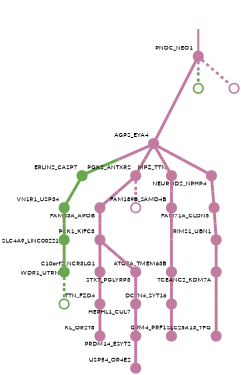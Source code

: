 strict digraph  {
graph[splines=false]; nodesep=0.7; rankdir=TB; ranksep=0.6; forcelabels=true; dpi=600; size=2.5;
0 [color="#c27ba0ff", fillcolor="#c27ba0ff", fixedsize=true, fontname=Lato, fontsize="12pt", height="0.25", label="", penwidth=3, shape=circle, style=filled, xlabel=PNOC_NEO1];
1 [color="#c27ba0ff", fillcolor="#c27ba0ff", fixedsize=true, fontname=Lato, fontsize="12pt", height="0.25", label="", penwidth=3, shape=circle, style=filled, xlabel=AGPS_EYA4];
26 [color="#6aa84fff", fillcolor="#6aa84fff", fixedsize=true, fontname=Lato, fontsize="12pt", height="0.25", label="", penwidth=3, shape=circle, style=solid, xlabel=""];
28 [color="#c27ba0ff", fillcolor="#c27ba0ff", fixedsize=true, fontname=Lato, fontsize="12pt", height="0.25", label="", penwidth=3, shape=circle, style=solid, xlabel=""];
9 [color="#6aa84fff", fillcolor="#6aa84fff", fixedsize=true, fontname=Lato, fontsize="12pt", height="0.25", label="", penwidth=3, shape=circle, style=filled, xlabel=ERLIN2_CASP7];
11 [color="#c27ba0ff", fillcolor="#c27ba0ff", fixedsize=true, fontname=Lato, fontsize="12pt", height="0.25", label="", penwidth=3, shape=circle, style=filled, xlabel=PGK2_ANTXR2];
16 [color="#c27ba0ff", fillcolor="#c27ba0ff", fixedsize=true, fontname=Lato, fontsize="12pt", height="0.25", label="", penwidth=3, shape=circle, style=filled, xlabel=MPZ_TTN];
23 [color="#c27ba0ff", fillcolor="#c27ba0ff", fixedsize=true, fontname=Lato, fontsize="12pt", height="0.25", label="", penwidth=3, shape=circle, style=filled, xlabel=NEUROD2_NPHP4];
3 [color="#c27ba0ff", fillcolor="#c27ba0ff", fixedsize=true, fontname=Lato, fontsize="12pt", height="0.25", label="", penwidth=3, shape=circle, style=filled, xlabel=ATG2A_TMEM63B];
13 [color="#c27ba0ff", fillcolor="#c27ba0ff", fixedsize=true, fontname=Lato, fontsize="12pt", height="0.25", label="", penwidth=3, shape=circle, style=filled, xlabel=DCTN4_SYT16];
5 [color="#c27ba0ff", fillcolor="#c27ba0ff", fixedsize=true, fontname=Lato, fontsize="12pt", height="0.25", label="", penwidth=3, shape=circle, style=filled, xlabel=C10orf2_NCR3LG1];
18 [color="#c27ba0ff", fillcolor="#c27ba0ff", fixedsize=true, fontname=Lato, fontsize="12pt", height="0.25", label="", penwidth=3, shape=circle, style=filled, xlabel=TTN_FZD4];
6 [color="#c27ba0ff", fillcolor="#c27ba0ff", fixedsize=true, fontname=Lato, fontsize="12pt", height="0.25", label="", penwidth=3, shape=circle, style=filled, xlabel=PCK1_KIFC3];
24 [color="#c27ba0ff", fillcolor="#c27ba0ff", fixedsize=true, fontname=Lato, fontsize="12pt", height="0.25", label="", penwidth=3, shape=circle, style=filled, xlabel=STX7_PGLYRP3];
8 [color="#c27ba0ff", fillcolor="#c27ba0ff", fixedsize=true, fontname=Lato, fontsize="12pt", height="0.25", label="", penwidth=3, shape=circle, style=filled, xlabel=FAM189B_SAMD4B];
20 [color="#6aa84fff", fillcolor="#6aa84fff", fixedsize=true, fontname=Lato, fontsize="12pt", height="0.25", label="", penwidth=3, shape=circle, style=filled, xlabel=VN1R1_USP34];
12 [color="#c27ba0ff", fillcolor="#c27ba0ff", fixedsize=true, fontname=Lato, fontsize="12pt", height="0.25", label="", penwidth=3, shape=circle, style=filled, xlabel=FAM83A_APOB];
29 [color="#c27ba0ff", fillcolor="#c27ba0ff", fixedsize=true, fontname=Lato, fontsize="12pt", height="0.25", label="", penwidth=3, shape=circle, style=solid, xlabel=""];
4 [color="#c27ba0ff", fillcolor="#c27ba0ff", fixedsize=true, fontname=Lato, fontsize="12pt", height="0.25", label="", penwidth=3, shape=circle, style=filled, xlabel=GRM4_PRF1];
14 [color="#c27ba0ff", fillcolor="#c27ba0ff", fixedsize=true, fontname=Lato, fontsize="12pt", height="0.25", label="", penwidth=3, shape=circle, style=filled, xlabel=RIMS1_UBN1];
22 [color="#c27ba0ff", fillcolor="#c27ba0ff", fixedsize=true, fontname=Lato, fontsize="12pt", height="0.25", label="", penwidth=3, shape=circle, style=filled, xlabel=TCEANC2_KDM7A];
15 [color="#6aa84fff", fillcolor="#6aa84fff", fixedsize=true, fontname=Lato, fontsize="12pt", height="0.25", label="", penwidth=3, shape=circle, style=filled, xlabel=WDR1_UTRN];
27 [color="#6aa84fff", fillcolor="#6aa84fff", fixedsize=true, fontname=Lato, fontsize="12pt", height="0.25", label="", penwidth=3, shape=circle, style=solid, xlabel=""];
17 [color="#c27ba0ff", fillcolor="#c27ba0ff", fixedsize=true, fontname=Lato, fontsize="12pt", height="0.25", label="", penwidth=3, shape=circle, style=filled, xlabel=PRDM14_ESYT2];
10 [color="#c27ba0ff", fillcolor="#c27ba0ff", fixedsize=true, fontname=Lato, fontsize="12pt", height="0.25", label="", penwidth=3, shape=circle, style=filled, xlabel=USP54_OR4E2];
7 [color="#c27ba0ff", fillcolor="#c27ba0ff", fixedsize=true, fontname=Lato, fontsize="12pt", height="0.25", label="", penwidth=3, shape=circle, style=filled, xlabel=KL_OR2T8];
19 [color="#c27ba0ff", fillcolor="#c27ba0ff", fixedsize=true, fontname=Lato, fontsize="12pt", height="0.25", label="", penwidth=3, shape=circle, style=filled, xlabel=FAM71A_CLDN5];
21 [color="#6aa84fff", fillcolor="#6aa84fff", fixedsize=true, fontname=Lato, fontsize="12pt", height="0.25", label="", penwidth=3, shape=circle, style=filled, xlabel=SLC4A9_LINC00221];
2 [color="#c27ba0ff", fillcolor="#c27ba0ff", fixedsize=true, fontname=Lato, fontsize="12pt", height="0.25", label="", penwidth=3, shape=circle, style=filled, xlabel=SLC25A13_TFG];
25 [color="#c27ba0ff", fillcolor="#c27ba0ff", fixedsize=true, fontname=Lato, fontsize="12pt", height="0.25", label="", penwidth=3, shape=circle, style=filled, xlabel=HEPHL1_CUL7];
normal [label="", penwidth=3, style=invis, xlabel=PNOC_NEO1];
0 -> 1  [arrowsize=0, color="#c27ba0ff;0.5:#c27ba0ff", minlen="3.0", penwidth="5.5", style=solid];
0 -> 26  [arrowsize=0, color="#c27ba0ff;0.5:#6aa84fff", minlen="1.0271738767623901", penwidth=5, style=dashed];
0 -> 28  [arrowsize=0, color="#c27ba0ff;0.5:#c27ba0ff", minlen="1.0271738767623901", penwidth=5, style=dashed];
1 -> 9  [arrowsize=0, color="#c27ba0ff;0.5:#6aa84fff", minlen="1.3260869979858398", penwidth="5.5", style=solid];
1 -> 11  [arrowsize=0, color="#c27ba0ff;0.5:#c27ba0ff", minlen="1.2826087474822998", penwidth="5.5", style=solid];
1 -> 16  [arrowsize=0, color="#c27ba0ff;0.5:#c27ba0ff", minlen="1.16304349899292", penwidth="5.5", style=solid];
1 -> 23  [arrowsize=0, color="#c27ba0ff;0.5:#c27ba0ff", minlen="1.0543478727340698", penwidth="5.5", style=solid];
9 -> 20  [arrowsize=0, color="#6aa84fff;0.5:#6aa84fff", minlen="1.10869562625885", penwidth="5.5", style=solid];
11 -> 12  [arrowsize=0, color="#c27ba0ff;0.5:#c27ba0ff", minlen="1.2826087474822998", penwidth="5.5", style=solid];
11 -> 29  [arrowsize=0, color="#c27ba0ff;0.5:#c27ba0ff", minlen="1.0271738767623901", penwidth=5, style=dashed];
16 -> 8  [arrowsize=0, color="#c27ba0ff;0.5:#c27ba0ff", minlen="1.35869562625885", penwidth="5.5", style=solid];
23 -> 19  [arrowsize=0, color="#c27ba0ff;0.5:#c27ba0ff", minlen="1.10869562625885", penwidth="5.5", style=solid];
3 -> 13  [arrowsize=0, color="#c27ba0ff;0.5:#c27ba0ff", minlen="1.27173912525177", penwidth="5.5", style=solid];
13 -> 4  [arrowsize=0, color="#c27ba0ff;0.5:#c27ba0ff", minlen="1.9456522464752197", penwidth="5.5", style=solid];
5 -> 18  [arrowsize=0, color="#c27ba0ff;0.5:#c27ba0ff", minlen="1.1304347515106201", penwidth="5.5", style=solid];
18 -> 7  [arrowsize=0, color="#c27ba0ff;0.5:#c27ba0ff", minlen="1.39130437374115", penwidth="5.5", style=solid];
6 -> 5  [arrowsize=0, color="#c27ba0ff;0.5:#c27ba0ff", minlen="1.70652174949646", penwidth="5.5", style=solid];
6 -> 24  [arrowsize=0, color="#c27ba0ff;0.5:#c27ba0ff", minlen="1.0543478727340698", penwidth="5.5", style=solid];
24 -> 25  [arrowsize=0, color="#c27ba0ff;0.5:#c27ba0ff", minlen="1.0543478727340698", penwidth="5.5", style=solid];
8 -> 3  [arrowsize=0, color="#c27ba0ff;0.5:#c27ba0ff", minlen="2.2608695030212402", penwidth="5.5", style=solid];
20 -> 21  [arrowsize=0, color="#6aa84fff;0.5:#6aa84fff", minlen="1.08695650100708", penwidth="5.5", style=solid];
12 -> 6  [arrowsize=0, color="#c27ba0ff;0.5:#c27ba0ff", minlen="1.5543477535247803", penwidth="5.5", style=solid];
14 -> 22  [arrowsize=0, color="#c27ba0ff;0.5:#c27ba0ff", minlen="1.0543478727340698", penwidth="5.5", style=solid];
22 -> 2  [arrowsize=0, color="#c27ba0ff;0.5:#c27ba0ff", minlen="2.67391300201416", penwidth="5.5", style=solid];
15 -> 27  [arrowsize=0, color="#6aa84fff;0.5:#6aa84fff", minlen="1.0271738767623901", penwidth=5, style=dashed];
17 -> 10  [arrowsize=0, color="#c27ba0ff;0.5:#c27ba0ff", minlen="1.31521737575531", penwidth="5.5", style=solid];
19 -> 14  [arrowsize=0, color="#c27ba0ff;0.5:#c27ba0ff", minlen="1.20652174949646", penwidth="5.5", style=solid];
21 -> 15  [arrowsize=0, color="#6aa84fff;0.5:#6aa84fff", minlen="1.1956521272659302", penwidth="5.5", style=solid];
25 -> 17  [arrowsize=0, color="#c27ba0ff;0.5:#c27ba0ff", minlen="1.1521738767623901", penwidth="5.5", style=solid];
normal -> 0  [arrowsize=0, color="#c27ba0ff", label="", penwidth=4, style=solid];
}

